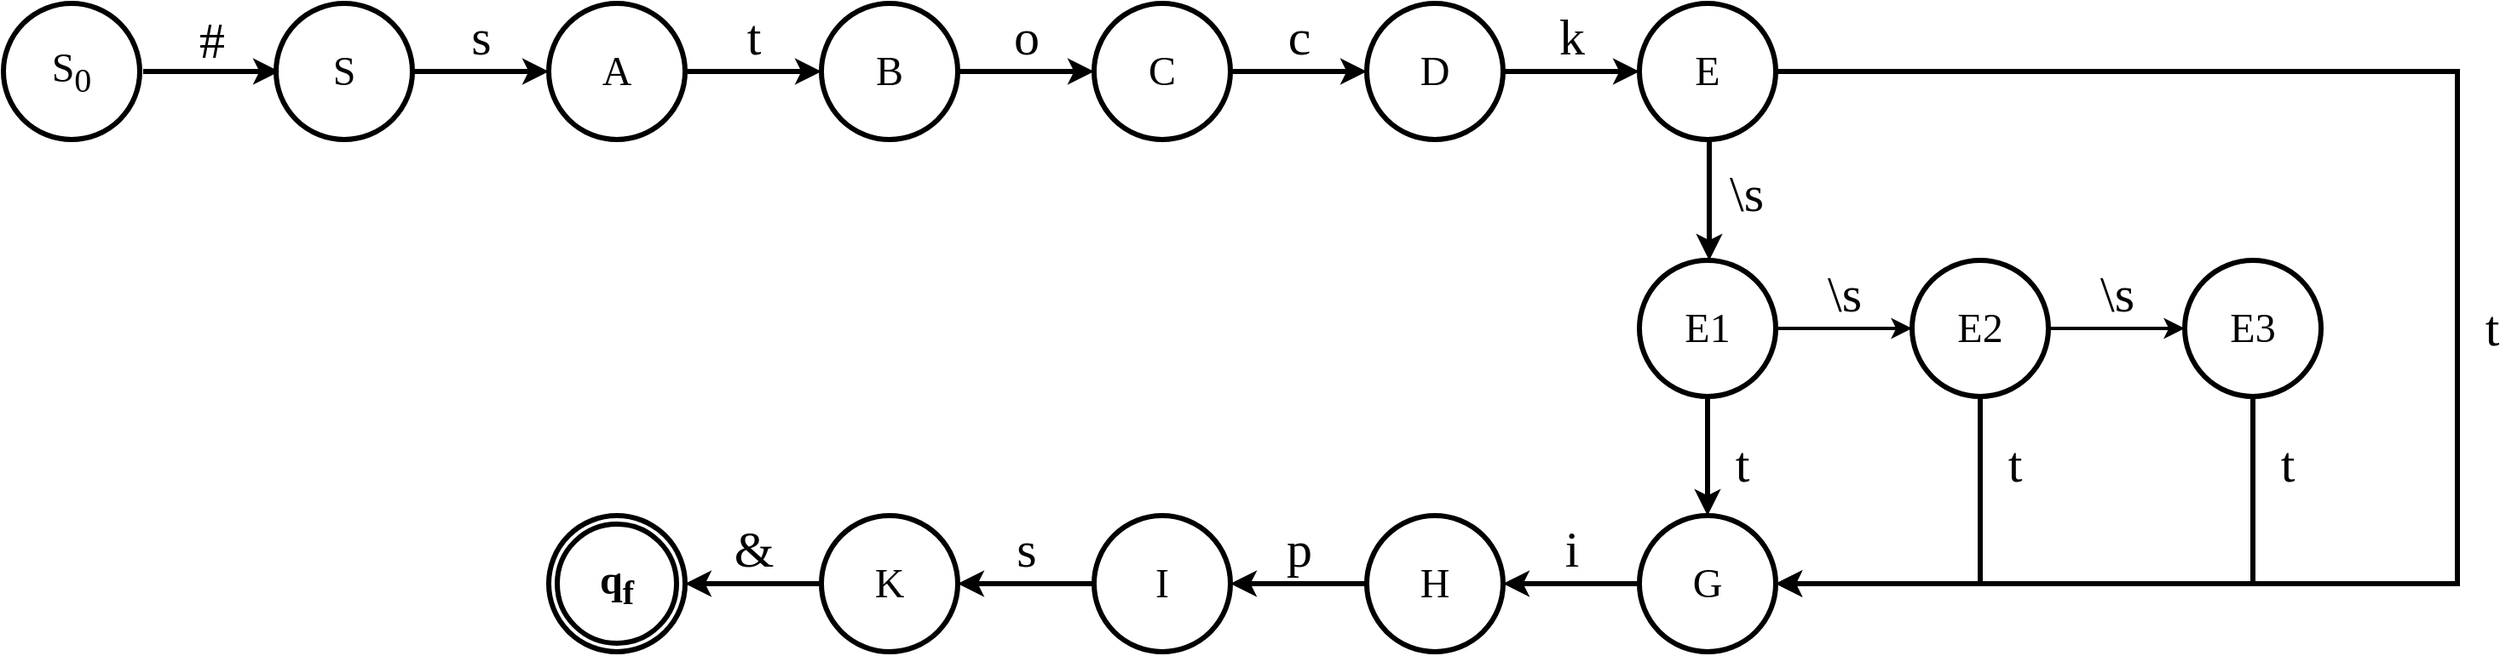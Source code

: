 <mxfile version="19.0.0" type="device" pages="2"><diagram id="3qU882hLnsS7zrTJjn3B" name="Страница 1"><mxGraphModel dx="920" dy="625" grid="1" gridSize="10" guides="1" tooltips="1" connect="1" arrows="1" fold="1" page="1" pageScale="1" pageWidth="1600" pageHeight="900" math="0" shadow="0"><root><mxCell id="0"/><mxCell id="1" parent="0"/><mxCell id="IvNtUS0wIsrmgXZyM2un-27" value="s" style="edgeStyle=orthogonalEdgeStyle;rounded=0;orthogonalLoop=1;jettySize=auto;html=1;entryX=0;entryY=0.5;entryDx=0;entryDy=0;fontFamily=Times New Roman;fontSize=30;strokeWidth=3;labelPosition=center;verticalLabelPosition=top;align=center;verticalAlign=bottom;" parent="1" source="IvNtUS0wIsrmgXZyM2un-1" target="IvNtUS0wIsrmgXZyM2un-2" edge="1"><mxGeometry relative="1" as="geometry"/></mxCell><mxCell id="IvNtUS0wIsrmgXZyM2un-1" value="&lt;p style=&quot;font-size: 24px;&quot;&gt;&lt;font style=&quot;font-size: 24px;&quot; face=&quot;Times New Roman&quot;&gt;S&lt;/font&gt;&lt;/p&gt;" style="ellipse;whiteSpace=wrap;html=1;aspect=fixed;strokeWidth=3;" parent="1" vertex="1"><mxGeometry x="190" y="239" width="80" height="80" as="geometry"/></mxCell><mxCell id="IvNtUS0wIsrmgXZyM2un-28" value="t" style="edgeStyle=orthogonalEdgeStyle;rounded=0;orthogonalLoop=1;jettySize=auto;html=1;entryX=0;entryY=0.5;entryDx=0;entryDy=0;fontFamily=Times New Roman;fontSize=30;strokeWidth=3;labelPosition=center;verticalLabelPosition=top;align=center;verticalAlign=bottom;" parent="1" source="IvNtUS0wIsrmgXZyM2un-2" target="IvNtUS0wIsrmgXZyM2un-3" edge="1"><mxGeometry relative="1" as="geometry"/></mxCell><mxCell id="IvNtUS0wIsrmgXZyM2un-2" value="&lt;p style=&quot;font-size: 24px;&quot;&gt;&lt;font face=&quot;Times New Roman&quot;&gt;A&lt;/font&gt;&lt;/p&gt;" style="ellipse;whiteSpace=wrap;html=1;aspect=fixed;strokeWidth=3;" parent="1" vertex="1"><mxGeometry x="350" y="239" width="80" height="80" as="geometry"/></mxCell><mxCell id="IvNtUS0wIsrmgXZyM2un-15" value="o" style="edgeStyle=orthogonalEdgeStyle;rounded=0;orthogonalLoop=1;jettySize=auto;html=1;entryX=0;entryY=0.5;entryDx=0;entryDy=0;fontFamily=Times New Roman;fontSize=30;strokeWidth=3;labelPosition=center;verticalLabelPosition=top;align=center;verticalAlign=bottom;" parent="1" source="IvNtUS0wIsrmgXZyM2un-3" target="IvNtUS0wIsrmgXZyM2un-4" edge="1"><mxGeometry relative="1" as="geometry"/></mxCell><mxCell id="IvNtUS0wIsrmgXZyM2un-3" value="&lt;p style=&quot;font-size: 24px;&quot;&gt;&lt;font face=&quot;Times New Roman&quot;&gt;B&lt;/font&gt;&lt;/p&gt;" style="ellipse;whiteSpace=wrap;html=1;aspect=fixed;strokeWidth=3;" parent="1" vertex="1"><mxGeometry x="510" y="239" width="80" height="80" as="geometry"/></mxCell><mxCell id="IvNtUS0wIsrmgXZyM2un-16" value="c" style="edgeStyle=orthogonalEdgeStyle;rounded=0;orthogonalLoop=1;jettySize=auto;html=1;fontFamily=Times New Roman;fontSize=30;strokeWidth=3;labelPosition=center;verticalLabelPosition=top;align=center;verticalAlign=bottom;" parent="1" source="IvNtUS0wIsrmgXZyM2un-4" target="IvNtUS0wIsrmgXZyM2un-5" edge="1"><mxGeometry relative="1" as="geometry"/></mxCell><mxCell id="IvNtUS0wIsrmgXZyM2un-4" value="&lt;p style=&quot;font-size: 24px;&quot;&gt;&lt;font face=&quot;Times New Roman&quot;&gt;C&lt;/font&gt;&lt;/p&gt;" style="ellipse;whiteSpace=wrap;html=1;aspect=fixed;strokeWidth=3;" parent="1" vertex="1"><mxGeometry x="670" y="239" width="80" height="80" as="geometry"/></mxCell><mxCell id="IvNtUS0wIsrmgXZyM2un-17" value="k" style="edgeStyle=orthogonalEdgeStyle;rounded=0;orthogonalLoop=1;jettySize=auto;html=1;entryX=0;entryY=0.5;entryDx=0;entryDy=0;fontFamily=Times New Roman;fontSize=30;strokeWidth=3;labelPosition=center;verticalLabelPosition=top;align=center;verticalAlign=bottom;" parent="1" source="IvNtUS0wIsrmgXZyM2un-5" target="IvNtUS0wIsrmgXZyM2un-6" edge="1"><mxGeometry relative="1" as="geometry"/></mxCell><mxCell id="IvNtUS0wIsrmgXZyM2un-5" value="&lt;p style=&quot;font-size: 24px;&quot;&gt;&lt;font face=&quot;Times New Roman&quot;&gt;D&lt;/font&gt;&lt;/p&gt;" style="ellipse;whiteSpace=wrap;html=1;aspect=fixed;strokeWidth=3;" parent="1" vertex="1"><mxGeometry x="830" y="239" width="80" height="80" as="geometry"/></mxCell><mxCell id="IvNtUS0wIsrmgXZyM2un-20" value="\s" style="edgeStyle=orthogonalEdgeStyle;rounded=0;orthogonalLoop=1;jettySize=auto;html=1;entryX=0.5;entryY=0;entryDx=0;entryDy=0;fontFamily=Times New Roman;fontSize=30;strokeWidth=3;labelPosition=right;verticalLabelPosition=middle;align=left;verticalAlign=middle;" parent="1" edge="1"><mxGeometry x="-0.127" y="10" relative="1" as="geometry"><mxPoint as="offset"/><mxPoint x="1031" y="319" as="sourcePoint"/><mxPoint x="1031" y="390" as="targetPoint"/></mxGeometry></mxCell><mxCell id="IvNtUS0wIsrmgXZyM2un-26" value="t" style="edgeStyle=orthogonalEdgeStyle;rounded=0;orthogonalLoop=1;jettySize=auto;html=1;fontFamily=Times New Roman;fontSize=30;strokeWidth=3;labelPosition=center;verticalLabelPosition=top;align=center;verticalAlign=bottom;" parent="1" source="IvNtUS0wIsrmgXZyM2un-6" target="IvNtUS0wIsrmgXZyM2un-7" edge="1"><mxGeometry x="0.037" y="20" relative="1" as="geometry"><Array as="points"><mxPoint x="1470" y="279"/><mxPoint x="1470" y="580"/></Array><mxPoint as="offset"/></mxGeometry></mxCell><mxCell id="IvNtUS0wIsrmgXZyM2un-6" value="&lt;p style=&quot;font-size: 24px;&quot;&gt;&lt;font face=&quot;Times New Roman&quot;&gt;E&lt;/font&gt;&lt;/p&gt;" style="ellipse;whiteSpace=wrap;html=1;aspect=fixed;strokeWidth=3;" parent="1" vertex="1"><mxGeometry x="990" y="239" width="80" height="80" as="geometry"/></mxCell><mxCell id="IvNtUS0wIsrmgXZyM2un-29" value="i" style="edgeStyle=orthogonalEdgeStyle;rounded=0;orthogonalLoop=1;jettySize=auto;html=1;entryX=1;entryY=0.5;entryDx=0;entryDy=0;fontFamily=Times New Roman;fontSize=30;strokeWidth=3;labelPosition=center;verticalLabelPosition=top;align=center;verticalAlign=bottom;" parent="1" source="IvNtUS0wIsrmgXZyM2un-7" target="IvNtUS0wIsrmgXZyM2un-12" edge="1"><mxGeometry relative="1" as="geometry"/></mxCell><mxCell id="IvNtUS0wIsrmgXZyM2un-7" value="&lt;p style=&quot;font-size: 24px;&quot;&gt;&lt;font face=&quot;Times New Roman&quot;&gt;G&lt;/font&gt;&lt;/p&gt;" style="ellipse;whiteSpace=wrap;html=1;aspect=fixed;strokeWidth=3;" parent="1" vertex="1"><mxGeometry x="990" y="540" width="80" height="80" as="geometry"/></mxCell><mxCell id="IvNtUS0wIsrmgXZyM2un-21" value="t" style="edgeStyle=orthogonalEdgeStyle;rounded=0;orthogonalLoop=1;jettySize=auto;html=1;entryX=0.5;entryY=0;entryDx=0;entryDy=0;fontFamily=Times New Roman;fontSize=30;strokeWidth=3;labelPosition=center;verticalLabelPosition=top;align=center;verticalAlign=bottom;" parent="1" source="IvNtUS0wIsrmgXZyM2un-8" target="IvNtUS0wIsrmgXZyM2un-7" edge="1"><mxGeometry x="0.714" y="20" relative="1" as="geometry"><mxPoint as="offset"/></mxGeometry></mxCell><mxCell id="Ab-a1-po0uMhcNqWqo_R-3" value="\s" style="edgeStyle=orthogonalEdgeStyle;rounded=0;orthogonalLoop=1;jettySize=auto;html=1;fontFamily=Times New Roman;fontSize=30;strokeWidth=2;labelPosition=center;verticalLabelPosition=top;align=center;verticalAlign=bottom;" edge="1" parent="1" source="IvNtUS0wIsrmgXZyM2un-8" target="IvNtUS0wIsrmgXZyM2un-9"><mxGeometry relative="1" as="geometry"/></mxCell><mxCell id="IvNtUS0wIsrmgXZyM2un-8" value="&lt;p style=&quot;font-size: 24px;&quot;&gt;&lt;font face=&quot;Times New Roman&quot;&gt;E1&lt;/font&gt;&lt;/p&gt;" style="ellipse;whiteSpace=wrap;html=1;aspect=fixed;strokeWidth=3;" parent="1" vertex="1"><mxGeometry x="990" y="390" width="80" height="80" as="geometry"/></mxCell><mxCell id="IvNtUS0wIsrmgXZyM2un-23" value="t" style="edgeStyle=orthogonalEdgeStyle;rounded=0;orthogonalLoop=1;jettySize=auto;html=1;entryX=1;entryY=0.5;entryDx=0;entryDy=0;fontFamily=Times New Roman;fontSize=30;strokeWidth=3;labelPosition=center;verticalLabelPosition=top;align=center;verticalAlign=bottom;" parent="1" source="IvNtUS0wIsrmgXZyM2un-9" target="IvNtUS0wIsrmgXZyM2un-7" edge="1"><mxGeometry x="-0.478" y="20" relative="1" as="geometry"><Array as="points"><mxPoint x="1190" y="580"/></Array><mxPoint as="offset"/></mxGeometry></mxCell><mxCell id="Ab-a1-po0uMhcNqWqo_R-2" value="&lt;font style=&quot;font-size: 30px;&quot; face=&quot;Times New Roman&quot;&gt;\s&lt;/font&gt;" style="edgeStyle=orthogonalEdgeStyle;rounded=0;orthogonalLoop=1;jettySize=auto;html=1;entryX=0;entryY=0.5;entryDx=0;entryDy=0;strokeWidth=2;labelPosition=center;verticalLabelPosition=top;align=center;verticalAlign=bottom;" edge="1" parent="1" source="IvNtUS0wIsrmgXZyM2un-9" target="IvNtUS0wIsrmgXZyM2un-10"><mxGeometry relative="1" as="geometry"/></mxCell><mxCell id="IvNtUS0wIsrmgXZyM2un-9" value="&lt;p style=&quot;font-size: 24px;&quot;&gt;&lt;font face=&quot;Times New Roman&quot;&gt;E2&lt;/font&gt;&lt;/p&gt;" style="ellipse;whiteSpace=wrap;html=1;aspect=fixed;strokeWidth=3;" parent="1" vertex="1"><mxGeometry x="1150" y="390" width="80" height="80" as="geometry"/></mxCell><mxCell id="IvNtUS0wIsrmgXZyM2un-25" value="t" style="edgeStyle=orthogonalEdgeStyle;rounded=0;orthogonalLoop=1;jettySize=auto;html=1;entryX=1;entryY=0.5;entryDx=0;entryDy=0;fontFamily=Times New Roman;fontSize=30;strokeWidth=3;labelPosition=center;verticalLabelPosition=top;align=center;verticalAlign=bottom;" parent="1" source="IvNtUS0wIsrmgXZyM2un-10" target="IvNtUS0wIsrmgXZyM2un-7" edge="1"><mxGeometry x="-0.692" y="20" relative="1" as="geometry"><Array as="points"><mxPoint x="1350" y="580"/></Array><mxPoint as="offset"/></mxGeometry></mxCell><mxCell id="IvNtUS0wIsrmgXZyM2un-10" value="&lt;p style=&quot;font-size: 24px;&quot;&gt;&lt;font face=&quot;Times New Roman&quot;&gt;E3&lt;/font&gt;&lt;/p&gt;" style="ellipse;whiteSpace=wrap;html=1;aspect=fixed;strokeWidth=3;" parent="1" vertex="1"><mxGeometry x="1310" y="390" width="80" height="80" as="geometry"/></mxCell><mxCell id="IvNtUS0wIsrmgXZyM2un-30" value="p" style="edgeStyle=orthogonalEdgeStyle;rounded=0;orthogonalLoop=1;jettySize=auto;html=1;fontFamily=Times New Roman;fontSize=30;strokeWidth=3;labelPosition=center;verticalLabelPosition=top;align=center;verticalAlign=bottom;" parent="1" source="IvNtUS0wIsrmgXZyM2un-12" target="IvNtUS0wIsrmgXZyM2un-13" edge="1"><mxGeometry relative="1" as="geometry"/></mxCell><mxCell id="IvNtUS0wIsrmgXZyM2un-12" value="&lt;p style=&quot;font-size: 24px;&quot;&gt;&lt;font face=&quot;Times New Roman&quot;&gt;H&lt;/font&gt;&lt;/p&gt;" style="ellipse;whiteSpace=wrap;html=1;aspect=fixed;strokeWidth=3;" parent="1" vertex="1"><mxGeometry x="830" y="540" width="80" height="80" as="geometry"/></mxCell><mxCell id="IvNtUS0wIsrmgXZyM2un-31" value="s" style="edgeStyle=orthogonalEdgeStyle;rounded=0;orthogonalLoop=1;jettySize=auto;html=1;fontFamily=Times New Roman;fontSize=30;strokeWidth=3;labelPosition=center;verticalLabelPosition=top;align=center;verticalAlign=bottom;" parent="1" source="IvNtUS0wIsrmgXZyM2un-13" target="IvNtUS0wIsrmgXZyM2un-14" edge="1"><mxGeometry relative="1" as="geometry"/></mxCell><mxCell id="IvNtUS0wIsrmgXZyM2un-13" value="&lt;p style=&quot;font-size: 24px;&quot;&gt;&lt;font face=&quot;Times New Roman&quot;&gt;I&lt;/font&gt;&lt;/p&gt;" style="ellipse;whiteSpace=wrap;html=1;aspect=fixed;strokeWidth=3;" parent="1" vertex="1"><mxGeometry x="670" y="540" width="80" height="80" as="geometry"/></mxCell><mxCell id="IvNtUS0wIsrmgXZyM2un-36" value="&amp;amp;" style="edgeStyle=orthogonalEdgeStyle;rounded=0;orthogonalLoop=1;jettySize=auto;html=1;entryX=1;entryY=0.5;entryDx=0;entryDy=0;fontFamily=Times New Roman;fontSize=30;strokeWidth=3;labelPosition=center;verticalLabelPosition=top;align=center;verticalAlign=bottom;" parent="1" source="IvNtUS0wIsrmgXZyM2un-14" target="IvNtUS0wIsrmgXZyM2un-32" edge="1"><mxGeometry relative="1" as="geometry"/></mxCell><mxCell id="IvNtUS0wIsrmgXZyM2un-14" value="&lt;p style=&quot;font-size: 24px;&quot;&gt;&lt;font face=&quot;Times New Roman&quot;&gt;K&lt;/font&gt;&lt;/p&gt;" style="ellipse;whiteSpace=wrap;html=1;aspect=fixed;strokeWidth=3;" parent="1" vertex="1"><mxGeometry x="510" y="540" width="80" height="80" as="geometry"/></mxCell><mxCell id="IvNtUS0wIsrmgXZyM2un-35" value="" style="group" parent="1" vertex="1" connectable="0"><mxGeometry x="350" y="540" width="80" height="80" as="geometry"/></mxCell><mxCell id="IvNtUS0wIsrmgXZyM2un-32" value="" style="ellipse;whiteSpace=wrap;html=1;aspect=fixed;fontFamily=Times New Roman;fontSize=24;strokeWidth=3;" parent="IvNtUS0wIsrmgXZyM2un-35" vertex="1"><mxGeometry width="80" height="80" as="geometry"/></mxCell><mxCell id="IvNtUS0wIsrmgXZyM2un-34" value="&lt;b&gt;q&lt;sub&gt;f&lt;/sub&gt;&lt;/b&gt;" style="ellipse;whiteSpace=wrap;html=1;aspect=fixed;fontFamily=Times New Roman;fontSize=24;strokeWidth=3;" parent="IvNtUS0wIsrmgXZyM2un-35" vertex="1"><mxGeometry x="5" y="5" width="70" height="70" as="geometry"/></mxCell><mxCell id="IvNtUS0wIsrmgXZyM2un-38" value="#" style="edgeStyle=orthogonalEdgeStyle;rounded=0;orthogonalLoop=1;jettySize=auto;html=1;entryX=0;entryY=0.5;entryDx=0;entryDy=0;fontFamily=Times New Roman;fontSize=30;strokeWidth=3;spacing=0;shadow=0;horizontal=1;labelPosition=center;verticalLabelPosition=top;align=center;verticalAlign=bottom;labelBackgroundColor=none;" parent="1" edge="1"><mxGeometry relative="1" as="geometry"><mxPoint x="112" y="279" as="sourcePoint"/><mxPoint x="192" y="279" as="targetPoint"/></mxGeometry></mxCell><mxCell id="IvNtUS0wIsrmgXZyM2un-37" value="&lt;p style=&quot;font-size: 24px;&quot;&gt;&lt;font style=&quot;font-size: 24px;&quot; face=&quot;Times New Roman&quot;&gt;S&lt;sub&gt;0&lt;/sub&gt;&lt;/font&gt;&lt;/p&gt;" style="ellipse;whiteSpace=wrap;html=1;aspect=fixed;strokeWidth=3;" parent="1" vertex="1"><mxGeometry x="30" y="239" width="80" height="80" as="geometry"/></mxCell></root></mxGraphModel></diagram><diagram id="cFKxUmBEdWT0BwsNLPLp" name="Страница 2"><mxGraphModel dx="680" dy="462" grid="1" gridSize="10" guides="1" tooltips="1" connect="1" arrows="1" fold="1" page="1" pageScale="1" pageWidth="1600" pageHeight="900" math="1" shadow="0"><root><mxCell id="0"/><mxCell id="1" parent="0"/><mxCell id="o4RfcQymmx_Xk3N3NJAe-15" value="1" style="edgeStyle=orthogonalEdgeStyle;rounded=0;orthogonalLoop=1;jettySize=auto;html=1;entryX=0;entryY=0.5;entryDx=0;entryDy=0;fontFamily=Times New Roman;fontSize=30;strokeWidth=2;labelPosition=center;verticalLabelPosition=top;align=center;verticalAlign=bottom;" edge="1" parent="1" source="o4RfcQymmx_Xk3N3NJAe-1" target="o4RfcQymmx_Xk3N3NJAe-2"><mxGeometry relative="1" as="geometry"/></mxCell><mxCell id="o4RfcQymmx_Xk3N3NJAe-1" value="&lt;p style=&quot;font-size: 24px;&quot;&gt;&lt;font style=&quot;font-size: 24px;&quot; face=&quot;Times New Roman&quot;&gt;S&lt;sub&gt;0&lt;/sub&gt;&lt;/font&gt;&lt;/p&gt;" style="ellipse;whiteSpace=wrap;html=1;aspect=fixed;strokeWidth=3;" vertex="1" parent="1"><mxGeometry x="80" y="410" width="80" height="80" as="geometry"/></mxCell><mxCell id="o4RfcQymmx_Xk3N3NJAe-16" value="9" style="edgeStyle=orthogonalEdgeStyle;rounded=0;orthogonalLoop=1;jettySize=auto;html=1;fontFamily=Times New Roman;fontSize=30;strokeWidth=2;labelPosition=center;verticalLabelPosition=top;align=center;verticalAlign=bottom;" edge="1" parent="1" source="o4RfcQymmx_Xk3N3NJAe-2" target="o4RfcQymmx_Xk3N3NJAe-3"><mxGeometry relative="1" as="geometry"/></mxCell><mxCell id="o4RfcQymmx_Xk3N3NJAe-2" value="&lt;p style=&quot;font-size: 24px;&quot;&gt;&lt;font face=&quot;Times New Roman&quot;&gt;A&lt;/font&gt;&lt;/p&gt;" style="ellipse;whiteSpace=wrap;html=1;aspect=fixed;strokeWidth=3;" vertex="1" parent="1"><mxGeometry x="230" y="410" width="80" height="80" as="geometry"/></mxCell><mxCell id="o4RfcQymmx_Xk3N3NJAe-17" value="2" style="edgeStyle=orthogonalEdgeStyle;rounded=0;orthogonalLoop=1;jettySize=auto;html=1;fontFamily=Times New Roman;fontSize=30;strokeWidth=2;labelPosition=center;verticalLabelPosition=top;align=center;verticalAlign=bottom;" edge="1" parent="1" source="o4RfcQymmx_Xk3N3NJAe-3" target="o4RfcQymmx_Xk3N3NJAe-4"><mxGeometry relative="1" as="geometry"/></mxCell><mxCell id="o4RfcQymmx_Xk3N3NJAe-3" value="&lt;p style=&quot;font-size: 24px;&quot;&gt;&lt;font face=&quot;Times New Roman&quot;&gt;B&lt;/font&gt;&lt;/p&gt;" style="ellipse;whiteSpace=wrap;html=1;aspect=fixed;strokeWidth=3;" vertex="1" parent="1"><mxGeometry x="380" y="410" width="80" height="80" as="geometry"/></mxCell><mxCell id="o4RfcQymmx_Xk3N3NJAe-18" value="." style="edgeStyle=orthogonalEdgeStyle;rounded=0;orthogonalLoop=1;jettySize=auto;html=1;entryX=0;entryY=0.5;entryDx=0;entryDy=0;fontFamily=Times New Roman;fontSize=30;strokeWidth=2;labelPosition=center;verticalLabelPosition=top;align=center;verticalAlign=bottom;" edge="1" parent="1" source="o4RfcQymmx_Xk3N3NJAe-4" target="o4RfcQymmx_Xk3N3NJAe-5"><mxGeometry relative="1" as="geometry"/></mxCell><mxCell id="o4RfcQymmx_Xk3N3NJAe-4" value="&lt;p style=&quot;font-size: 24px;&quot;&gt;&lt;font face=&quot;Times New Roman&quot;&gt;C&lt;/font&gt;&lt;/p&gt;" style="ellipse;whiteSpace=wrap;html=1;aspect=fixed;strokeWidth=3;" vertex="1" parent="1"><mxGeometry x="530" y="410" width="80" height="80" as="geometry"/></mxCell><mxCell id="o4RfcQymmx_Xk3N3NJAe-19" value="1" style="edgeStyle=orthogonalEdgeStyle;rounded=0;orthogonalLoop=1;jettySize=auto;html=1;entryX=0;entryY=0.5;entryDx=0;entryDy=0;fontFamily=Times New Roman;fontSize=30;strokeWidth=2;labelPosition=center;verticalLabelPosition=top;align=center;verticalAlign=bottom;" edge="1" parent="1" source="o4RfcQymmx_Xk3N3NJAe-5" target="o4RfcQymmx_Xk3N3NJAe-6"><mxGeometry relative="1" as="geometry"/></mxCell><mxCell id="o4RfcQymmx_Xk3N3NJAe-5" value="&lt;p style=&quot;font-size: 24px;&quot;&gt;&lt;font face=&quot;Times New Roman&quot;&gt;D&lt;/font&gt;&lt;/p&gt;" style="ellipse;whiteSpace=wrap;html=1;aspect=fixed;strokeWidth=3;" vertex="1" parent="1"><mxGeometry x="680" y="410" width="80" height="80" as="geometry"/></mxCell><mxCell id="o4RfcQymmx_Xk3N3NJAe-20" style="edgeStyle=orthogonalEdgeStyle;rounded=0;orthogonalLoop=1;jettySize=auto;html=1;fontFamily=Times New Roman;fontSize=30;strokeWidth=2;labelPosition=center;verticalLabelPosition=top;align=center;verticalAlign=bottom;" edge="1" parent="1" source="o4RfcQymmx_Xk3N3NJAe-6" target="o4RfcQymmx_Xk3N3NJAe-7"><mxGeometry relative="1" as="geometry"/></mxCell><mxCell id="IjkpQLZPYJ2qlFeQXTHw-16" value="6" style="edgeStyle=orthogonalEdgeStyle;rounded=0;orthogonalLoop=1;jettySize=auto;html=1;fontFamily=Times New Roman;fontSize=30;strokeWidth=2;labelPosition=center;verticalLabelPosition=top;align=center;verticalAlign=bottom;" edge="1" parent="1" source="o4RfcQymmx_Xk3N3NJAe-6" target="o4RfcQymmx_Xk3N3NJAe-7"><mxGeometry relative="1" as="geometry"/></mxCell><mxCell id="o4RfcQymmx_Xk3N3NJAe-6" value="&lt;p style=&quot;font-size: 24px;&quot;&gt;&lt;font face=&quot;Times New Roman&quot;&gt;E&lt;/font&gt;&lt;/p&gt;" style="ellipse;whiteSpace=wrap;html=1;aspect=fixed;strokeWidth=3;" vertex="1" parent="1"><mxGeometry x="830" y="410" width="80" height="80" as="geometry"/></mxCell><mxCell id="o4RfcQymmx_Xk3N3NJAe-21" style="edgeStyle=orthogonalEdgeStyle;rounded=0;orthogonalLoop=1;jettySize=auto;html=1;entryX=0;entryY=0.5;entryDx=0;entryDy=0;fontFamily=Times New Roman;fontSize=30;strokeWidth=2;" edge="1" parent="1" source="o4RfcQymmx_Xk3N3NJAe-7" target="o4RfcQymmx_Xk3N3NJAe-8"><mxGeometry relative="1" as="geometry"/></mxCell><mxCell id="IjkpQLZPYJ2qlFeQXTHw-15" value="8" style="edgeStyle=orthogonalEdgeStyle;rounded=0;orthogonalLoop=1;jettySize=auto;html=1;fontFamily=Times New Roman;fontSize=30;strokeWidth=2;labelPosition=center;verticalLabelPosition=top;align=center;verticalAlign=bottom;" edge="1" parent="1" source="o4RfcQymmx_Xk3N3NJAe-7"><mxGeometry relative="1" as="geometry"><mxPoint x="1140" y="450" as="targetPoint"/></mxGeometry></mxCell><mxCell id="o4RfcQymmx_Xk3N3NJAe-7" value="&lt;p style=&quot;font-size: 24px;&quot;&gt;&lt;font face=&quot;Times New Roman&quot;&gt;F&lt;/font&gt;&lt;/p&gt;" style="ellipse;whiteSpace=wrap;html=1;aspect=fixed;strokeWidth=3;" vertex="1" parent="1"><mxGeometry x="980" y="410" width="80" height="80" as="geometry"/></mxCell><mxCell id="o4RfcQymmx_Xk3N3NJAe-22" value="." style="edgeStyle=orthogonalEdgeStyle;rounded=0;orthogonalLoop=1;jettySize=auto;html=1;fontFamily=Times New Roman;fontSize=30;strokeWidth=2;labelPosition=center;verticalLabelPosition=top;align=center;verticalAlign=bottom;" edge="1" parent="1" source="o4RfcQymmx_Xk3N3NJAe-8" target="o4RfcQymmx_Xk3N3NJAe-9"><mxGeometry relative="1" as="geometry"/></mxCell><mxCell id="o4RfcQymmx_Xk3N3NJAe-8" value="&lt;p style=&quot;font-size: 24px;&quot;&gt;&lt;font face=&quot;Times New Roman&quot;&gt;G&lt;/font&gt;&lt;/p&gt;" style="ellipse;whiteSpace=wrap;html=1;aspect=fixed;strokeWidth=3;" vertex="1" parent="1"><mxGeometry x="1130" y="410" width="80" height="80" as="geometry"/></mxCell><mxCell id="o4RfcQymmx_Xk3N3NJAe-23" value="1" style="edgeStyle=orthogonalEdgeStyle;rounded=0;orthogonalLoop=1;jettySize=auto;html=1;entryX=0;entryY=0.5;entryDx=0;entryDy=0;fontFamily=Times New Roman;fontSize=30;strokeWidth=2;labelPosition=center;verticalLabelPosition=top;align=center;verticalAlign=bottom;" edge="1" parent="1" source="o4RfcQymmx_Xk3N3NJAe-9" target="o4RfcQymmx_Xk3N3NJAe-10"><mxGeometry relative="1" as="geometry"/></mxCell><mxCell id="o4RfcQymmx_Xk3N3NJAe-9" value="&lt;p style=&quot;font-size: 24px;&quot;&gt;&lt;font face=&quot;Times New Roman&quot;&gt;H&lt;/font&gt;&lt;/p&gt;" style="ellipse;whiteSpace=wrap;html=1;aspect=fixed;strokeWidth=3;" vertex="1" parent="1"><mxGeometry x="1280" y="410" width="80" height="80" as="geometry"/></mxCell><mxCell id="o4RfcQymmx_Xk3N3NJAe-24" value="." style="edgeStyle=orthogonalEdgeStyle;rounded=0;orthogonalLoop=1;jettySize=auto;html=1;entryX=0.5;entryY=0;entryDx=0;entryDy=0;fontFamily=Times New Roman;fontSize=30;strokeWidth=2;labelPosition=right;verticalLabelPosition=middle;align=left;verticalAlign=middle;" edge="1" parent="1" source="o4RfcQymmx_Xk3N3NJAe-10" target="o4RfcQymmx_Xk3N3NJAe-11"><mxGeometry x="-0.429" y="10" relative="1" as="geometry"><mxPoint as="offset"/></mxGeometry></mxCell><mxCell id="o4RfcQymmx_Xk3N3NJAe-10" value="&lt;p style=&quot;font-size: 24px;&quot;&gt;&lt;span style=&quot;font-family: &amp;quot;Times New Roman&amp;quot;;&quot;&gt;I&lt;/span&gt;&lt;br&gt;&lt;/p&gt;" style="ellipse;whiteSpace=wrap;html=1;aspect=fixed;strokeWidth=3;" vertex="1" parent="1"><mxGeometry x="1430" y="410" width="80" height="80" as="geometry"/></mxCell><mxCell id="o4RfcQymmx_Xk3N3NJAe-25" value="[1-9]" style="edgeStyle=orthogonalEdgeStyle;rounded=0;orthogonalLoop=1;jettySize=auto;html=1;fontFamily=Times New Roman;fontSize=30;strokeWidth=2;labelPosition=center;verticalLabelPosition=top;align=center;verticalAlign=bottom;labelBackgroundColor=none;" edge="1" parent="1" source="o4RfcQymmx_Xk3N3NJAe-11" target="o4RfcQymmx_Xk3N3NJAe-12"><mxGeometry relative="1" as="geometry"/></mxCell><mxCell id="o4RfcQymmx_Xk3N3NJAe-11" value="&lt;p style=&quot;font-size: 24px;&quot;&gt;&lt;span style=&quot;font-family: &amp;quot;Times New Roman&amp;quot;;&quot;&gt;J&lt;/span&gt;&lt;br&gt;&lt;/p&gt;" style="ellipse;whiteSpace=wrap;html=1;aspect=fixed;strokeWidth=3;" vertex="1" parent="1"><mxGeometry x="1430" y="560" width="80" height="80" as="geometry"/></mxCell><mxCell id="o4RfcQymmx_Xk3N3NJAe-26" value="&#10;&lt;span style=&quot;color: rgb(0, 0, 0); font-family: &amp;quot;Times New Roman&amp;quot;; font-size: 30px; font-style: normal; font-variant-ligatures: normal; font-variant-caps: normal; font-weight: 400; letter-spacing: normal; orphans: 2; text-align: center; text-indent: 0px; text-transform: none; widows: 2; word-spacing: 0px; -webkit-text-stroke-width: 0px; text-decoration-thickness: initial; text-decoration-style: initial; text-decoration-color: initial; float: none; display: inline !important;&quot;&gt;[1-9]&lt;/span&gt;&#10;&#10;" style="edgeStyle=orthogonalEdgeStyle;rounded=0;orthogonalLoop=1;jettySize=auto;html=1;fontFamily=Times New Roman;fontSize=30;strokeWidth=2;labelBackgroundColor=none;" edge="1" parent="1" source="o4RfcQymmx_Xk3N3NJAe-12" target="o4RfcQymmx_Xk3N3NJAe-13"><mxGeometry relative="1" as="geometry"/></mxCell><mxCell id="IjkpQLZPYJ2qlFeQXTHw-11" value="$$\epsilon$$" style="edgeStyle=orthogonalEdgeStyle;rounded=0;orthogonalLoop=1;jettySize=auto;html=1;entryX=1;entryY=0.5;entryDx=0;entryDy=0;fontFamily=Times New Roman;fontSize=30;strokeWidth=2;labelBackgroundColor=none;" edge="1" parent="1" source="o4RfcQymmx_Xk3N3NJAe-12" target="IjkpQLZPYJ2qlFeQXTHw-8"><mxGeometry x="0.286" y="-20" relative="1" as="geometry"><Array as="points"><mxPoint x="1271" y="740"/></Array><mxPoint as="offset"/></mxGeometry></mxCell><mxCell id="o4RfcQymmx_Xk3N3NJAe-12" value="&lt;p style=&quot;font-size: 24px;&quot;&gt;&lt;span style=&quot;font-family: &amp;quot;Times New Roman&amp;quot;;&quot;&gt;N&lt;sub&gt;1&lt;/sub&gt;&lt;/span&gt;&lt;br&gt;&lt;/p&gt;" style="ellipse;whiteSpace=wrap;html=1;aspect=fixed;strokeWidth=3;" vertex="1" parent="1"><mxGeometry x="1231" y="560" width="80" height="80" as="geometry"/></mxCell><mxCell id="o4RfcQymmx_Xk3N3NJAe-27" value="&#10;&lt;span style=&quot;color: rgb(0, 0, 0); font-family: &amp;quot;Times New Roman&amp;quot;; font-size: 30px; font-style: normal; font-variant-ligatures: normal; font-variant-caps: normal; font-weight: 400; letter-spacing: normal; orphans: 2; text-align: center; text-indent: 0px; text-transform: none; widows: 2; word-spacing: 0px; -webkit-text-stroke-width: 0px; text-decoration-thickness: initial; text-decoration-style: initial; text-decoration-color: initial; float: none; display: inline !important;&quot;&gt;[1-9]&lt;/span&gt;&#10;&#10;" style="edgeStyle=orthogonalEdgeStyle;rounded=0;orthogonalLoop=1;jettySize=auto;html=1;entryX=1;entryY=0.5;entryDx=0;entryDy=0;fontFamily=Times New Roman;fontSize=30;strokeWidth=2;labelBackgroundColor=none;" edge="1" parent="1" source="o4RfcQymmx_Xk3N3NJAe-13" target="o4RfcQymmx_Xk3N3NJAe-14"><mxGeometry relative="1" as="geometry"/></mxCell><mxCell id="IjkpQLZPYJ2qlFeQXTHw-12" value="&#10;&lt;span style=&quot;color: rgb(0, 0, 0); font-family: &amp;quot;Times New Roman&amp;quot;; font-size: 30px; font-style: normal; font-variant-ligatures: normal; font-variant-caps: normal; font-weight: 400; letter-spacing: normal; orphans: 2; text-align: center; text-indent: 0px; text-transform: none; widows: 2; word-spacing: 0px; -webkit-text-stroke-width: 0px; text-decoration-thickness: initial; text-decoration-style: initial; text-decoration-color: initial; float: none; display: inline !important;&quot;&gt;$$\epsilon$$&lt;/span&gt;&#10;&#10;" style="edgeStyle=orthogonalEdgeStyle;rounded=0;orthogonalLoop=1;jettySize=auto;html=1;fontFamily=Times New Roman;fontSize=30;strokeWidth=2;labelBackgroundColor=none;" edge="1" parent="1" source="o4RfcQymmx_Xk3N3NJAe-13" target="IjkpQLZPYJ2qlFeQXTHw-8"><mxGeometry x="0.231" y="20" relative="1" as="geometry"><mxPoint as="offset"/></mxGeometry></mxCell><mxCell id="o4RfcQymmx_Xk3N3NJAe-13" value="&lt;p style=&quot;font-size: 24px;&quot;&gt;&lt;span style=&quot;font-family: &amp;quot;Times New Roman&amp;quot;;&quot;&gt;N&lt;sub&gt;2&lt;/sub&gt;&lt;/span&gt;&lt;br&gt;&lt;/p&gt;" style="ellipse;whiteSpace=wrap;html=1;aspect=fixed;strokeWidth=3;" vertex="1" parent="1"><mxGeometry x="1030" y="560" width="80" height="80" as="geometry"/></mxCell><mxCell id="IjkpQLZPYJ2qlFeQXTHw-13" value="&#10;&lt;span style=&quot;color: rgb(0, 0, 0); font-family: &amp;quot;Times New Roman&amp;quot;; font-size: 30px; font-style: normal; font-variant-ligatures: normal; font-variant-caps: normal; font-weight: 400; letter-spacing: normal; orphans: 2; text-align: center; text-indent: 0px; text-transform: none; widows: 2; word-spacing: 0px; -webkit-text-stroke-width: 0px; text-decoration-thickness: initial; text-decoration-style: initial; text-decoration-color: initial; float: none; display: inline !important;&quot;&gt;$$\epsilon$$&lt;/span&gt;&#10;&#10;" style="edgeStyle=orthogonalEdgeStyle;rounded=0;orthogonalLoop=1;jettySize=auto;html=1;entryX=0;entryY=0.5;entryDx=0;entryDy=0;fontFamily=Times New Roman;fontSize=30;strokeWidth=2;labelBackgroundColor=none;" edge="1" parent="1" source="o4RfcQymmx_Xk3N3NJAe-14" target="IjkpQLZPYJ2qlFeQXTHw-8"><mxGeometry x="0.358" relative="1" as="geometry"><Array as="points"><mxPoint x="870" y="740"/></Array><mxPoint as="offset"/></mxGeometry></mxCell><mxCell id="o4RfcQymmx_Xk3N3NJAe-14" value="&lt;p style=&quot;font-size: 24px;&quot;&gt;&lt;span style=&quot;font-family: &amp;quot;Times New Roman&amp;quot;;&quot;&gt;M&lt;/span&gt;&lt;br&gt;&lt;/p&gt;" style="ellipse;whiteSpace=wrap;html=1;aspect=fixed;strokeWidth=3;" vertex="1" parent="1"><mxGeometry x="830" y="560" width="80" height="80" as="geometry"/></mxCell><mxCell id="IjkpQLZPYJ2qlFeQXTHw-6" value="" style="group" vertex="1" connectable="0" parent="1"><mxGeometry x="1030" y="700" width="80" height="80" as="geometry"/></mxCell><mxCell id="IjkpQLZPYJ2qlFeQXTHw-7" value="" style="ellipse;whiteSpace=wrap;html=1;aspect=fixed;fontFamily=Times New Roman;fontSize=24;strokeWidth=3;" vertex="1" parent="IjkpQLZPYJ2qlFeQXTHw-6"><mxGeometry width="80" height="80" as="geometry"/></mxCell><mxCell id="IjkpQLZPYJ2qlFeQXTHw-8" value="&lt;b&gt;q&lt;sub&gt;f&lt;/sub&gt;&lt;/b&gt;" style="ellipse;whiteSpace=wrap;html=1;aspect=fixed;fontFamily=Times New Roman;fontSize=24;strokeWidth=3;" vertex="1" parent="IjkpQLZPYJ2qlFeQXTHw-6"><mxGeometry x="5" y="5" width="70" height="70" as="geometry"/></mxCell></root></mxGraphModel></diagram></mxfile>